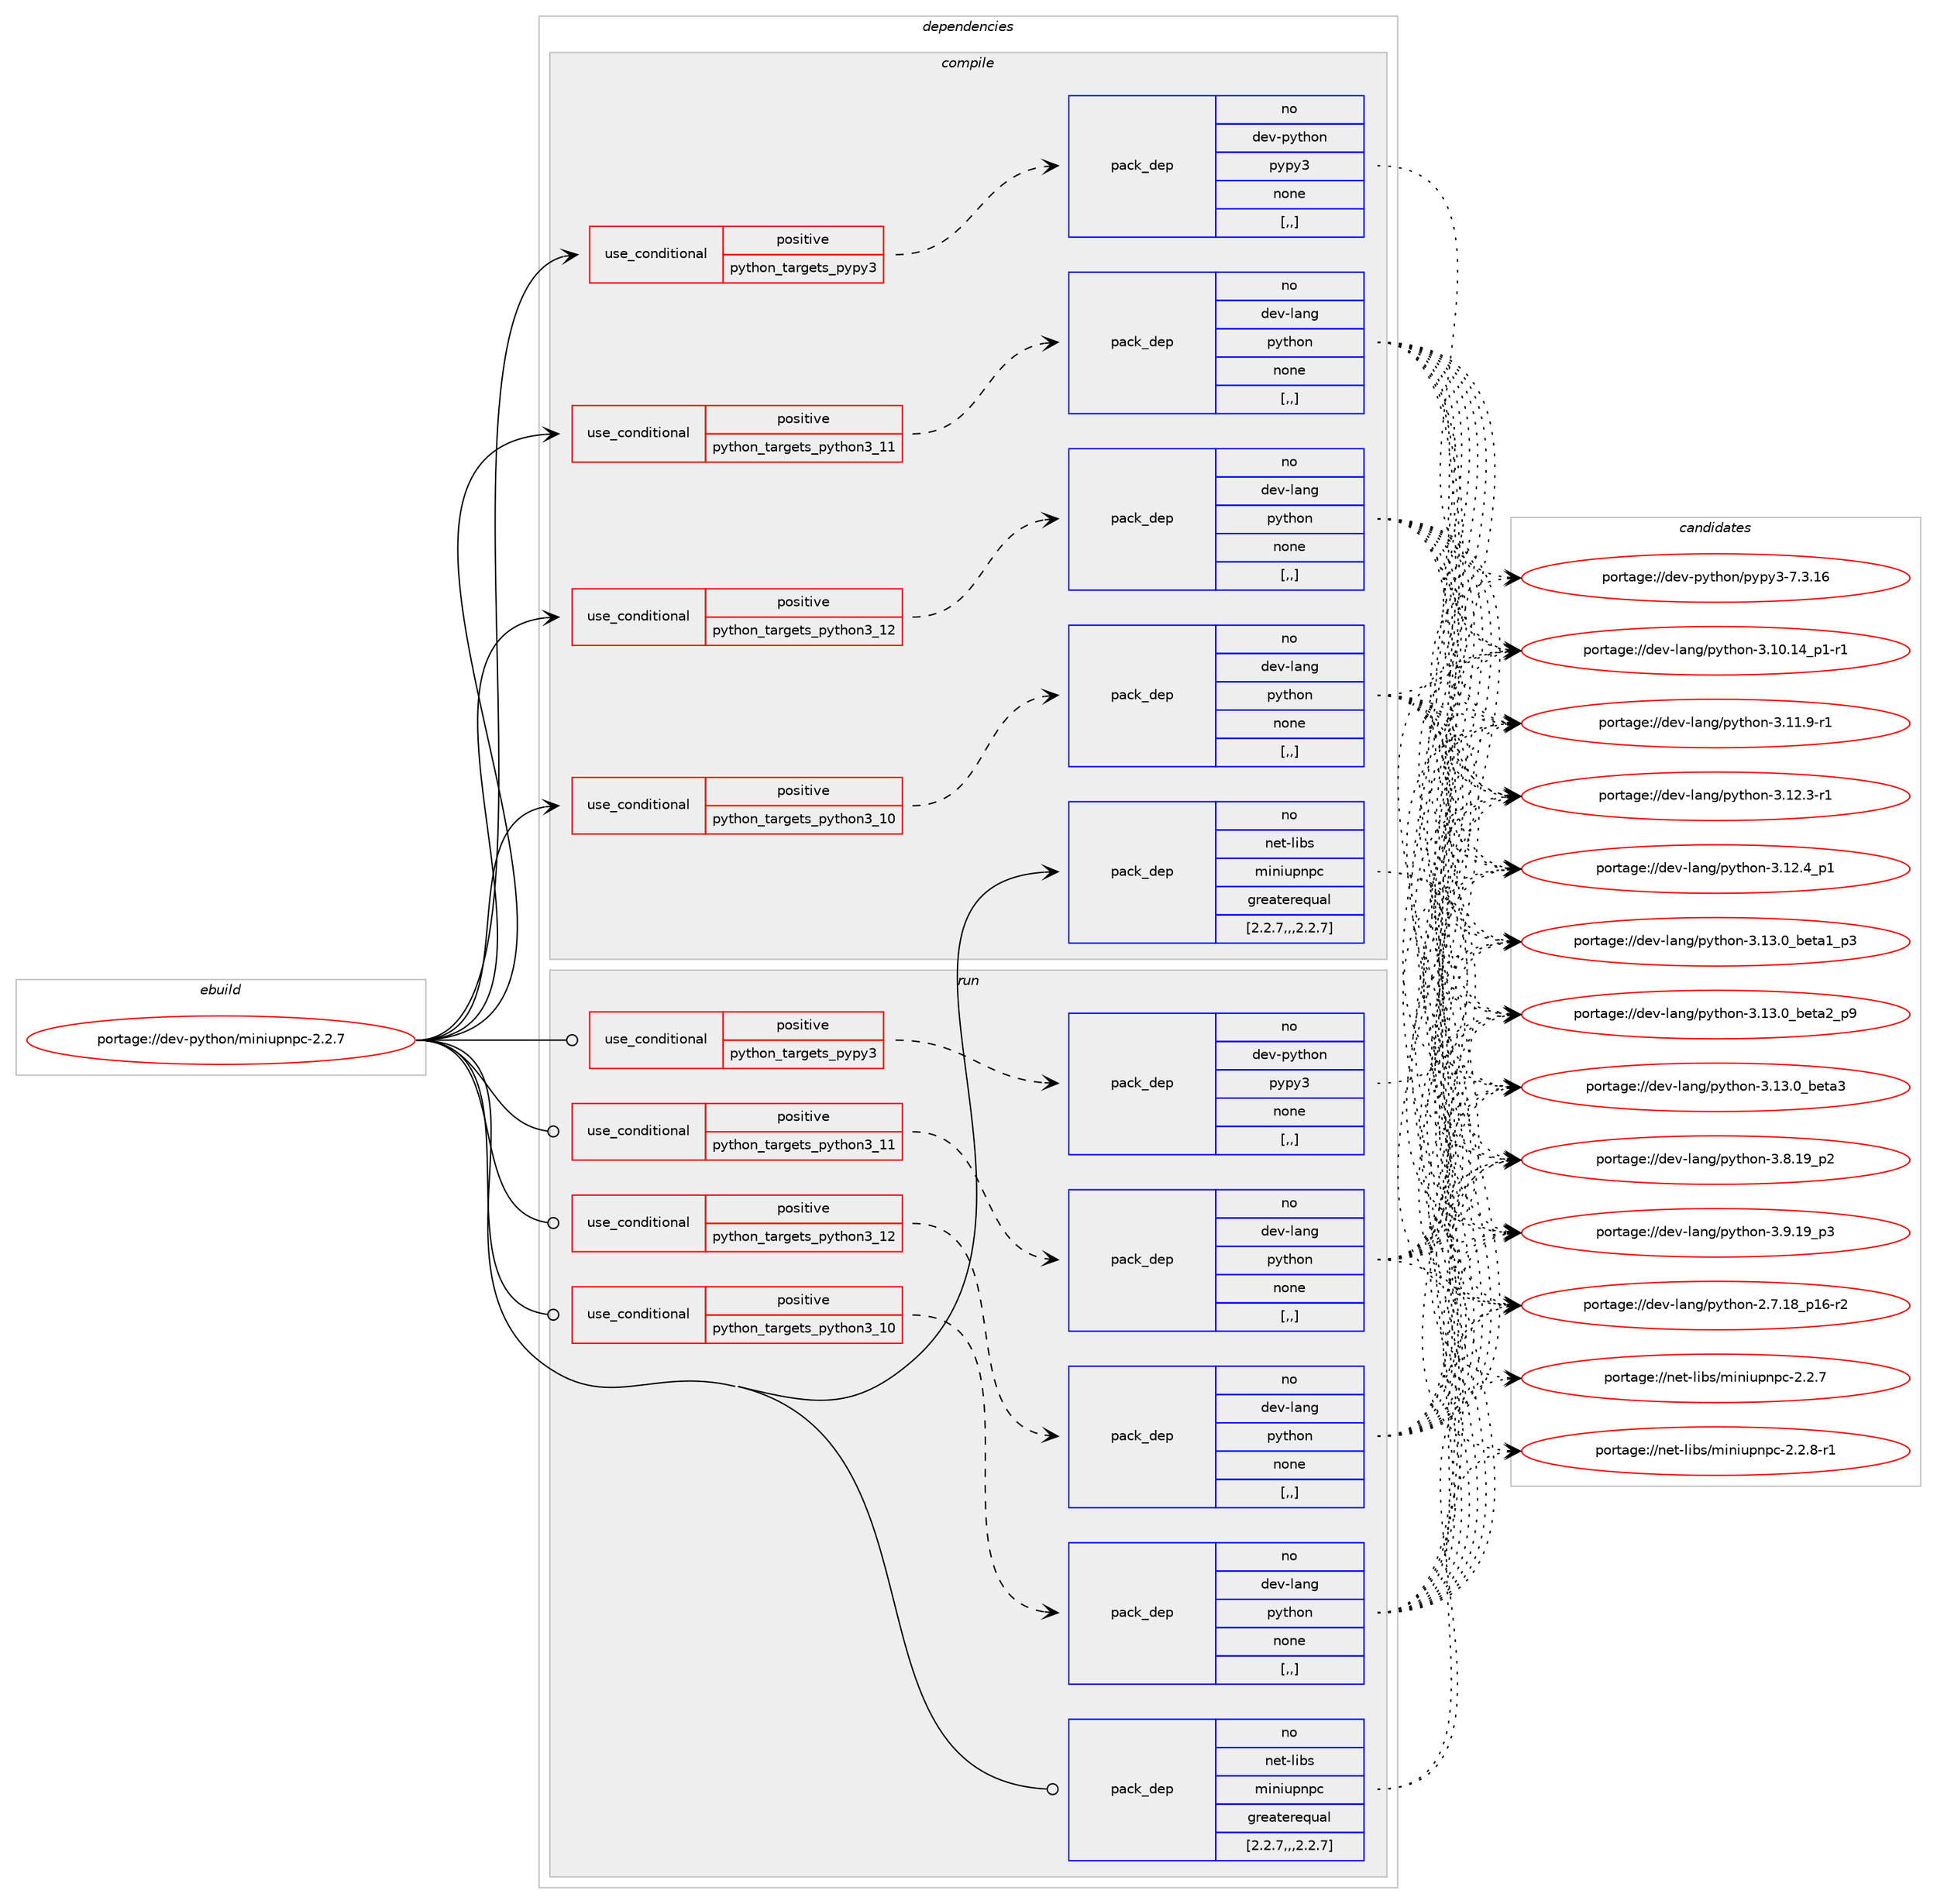 digraph prolog {

# *************
# Graph options
# *************

newrank=true;
concentrate=true;
compound=true;
graph [rankdir=LR,fontname=Helvetica,fontsize=10,ranksep=1.5];#, ranksep=2.5, nodesep=0.2];
edge  [arrowhead=vee];
node  [fontname=Helvetica,fontsize=10];

# **********
# The ebuild
# **********

subgraph cluster_leftcol {
color=gray;
rank=same;
label=<<i>ebuild</i>>;
id [label="portage://dev-python/miniupnpc-2.2.7", color=red, width=4, href="../dev-python/miniupnpc-2.2.7.svg"];
}

# ****************
# The dependencies
# ****************

subgraph cluster_midcol {
color=gray;
label=<<i>dependencies</i>>;
subgraph cluster_compile {
fillcolor="#eeeeee";
style=filled;
label=<<i>compile</i>>;
subgraph cond33911 {
dependency147967 [label=<<TABLE BORDER="0" CELLBORDER="1" CELLSPACING="0" CELLPADDING="4"><TR><TD ROWSPAN="3" CELLPADDING="10">use_conditional</TD></TR><TR><TD>positive</TD></TR><TR><TD>python_targets_pypy3</TD></TR></TABLE>>, shape=none, color=red];
subgraph pack112841 {
dependency147968 [label=<<TABLE BORDER="0" CELLBORDER="1" CELLSPACING="0" CELLPADDING="4" WIDTH="220"><TR><TD ROWSPAN="6" CELLPADDING="30">pack_dep</TD></TR><TR><TD WIDTH="110">no</TD></TR><TR><TD>dev-python</TD></TR><TR><TD>pypy3</TD></TR><TR><TD>none</TD></TR><TR><TD>[,,]</TD></TR></TABLE>>, shape=none, color=blue];
}
dependency147967:e -> dependency147968:w [weight=20,style="dashed",arrowhead="vee"];
}
id:e -> dependency147967:w [weight=20,style="solid",arrowhead="vee"];
subgraph cond33912 {
dependency147969 [label=<<TABLE BORDER="0" CELLBORDER="1" CELLSPACING="0" CELLPADDING="4"><TR><TD ROWSPAN="3" CELLPADDING="10">use_conditional</TD></TR><TR><TD>positive</TD></TR><TR><TD>python_targets_python3_10</TD></TR></TABLE>>, shape=none, color=red];
subgraph pack112842 {
dependency147970 [label=<<TABLE BORDER="0" CELLBORDER="1" CELLSPACING="0" CELLPADDING="4" WIDTH="220"><TR><TD ROWSPAN="6" CELLPADDING="30">pack_dep</TD></TR><TR><TD WIDTH="110">no</TD></TR><TR><TD>dev-lang</TD></TR><TR><TD>python</TD></TR><TR><TD>none</TD></TR><TR><TD>[,,]</TD></TR></TABLE>>, shape=none, color=blue];
}
dependency147969:e -> dependency147970:w [weight=20,style="dashed",arrowhead="vee"];
}
id:e -> dependency147969:w [weight=20,style="solid",arrowhead="vee"];
subgraph cond33913 {
dependency147971 [label=<<TABLE BORDER="0" CELLBORDER="1" CELLSPACING="0" CELLPADDING="4"><TR><TD ROWSPAN="3" CELLPADDING="10">use_conditional</TD></TR><TR><TD>positive</TD></TR><TR><TD>python_targets_python3_11</TD></TR></TABLE>>, shape=none, color=red];
subgraph pack112843 {
dependency147972 [label=<<TABLE BORDER="0" CELLBORDER="1" CELLSPACING="0" CELLPADDING="4" WIDTH="220"><TR><TD ROWSPAN="6" CELLPADDING="30">pack_dep</TD></TR><TR><TD WIDTH="110">no</TD></TR><TR><TD>dev-lang</TD></TR><TR><TD>python</TD></TR><TR><TD>none</TD></TR><TR><TD>[,,]</TD></TR></TABLE>>, shape=none, color=blue];
}
dependency147971:e -> dependency147972:w [weight=20,style="dashed",arrowhead="vee"];
}
id:e -> dependency147971:w [weight=20,style="solid",arrowhead="vee"];
subgraph cond33914 {
dependency147973 [label=<<TABLE BORDER="0" CELLBORDER="1" CELLSPACING="0" CELLPADDING="4"><TR><TD ROWSPAN="3" CELLPADDING="10">use_conditional</TD></TR><TR><TD>positive</TD></TR><TR><TD>python_targets_python3_12</TD></TR></TABLE>>, shape=none, color=red];
subgraph pack112844 {
dependency147974 [label=<<TABLE BORDER="0" CELLBORDER="1" CELLSPACING="0" CELLPADDING="4" WIDTH="220"><TR><TD ROWSPAN="6" CELLPADDING="30">pack_dep</TD></TR><TR><TD WIDTH="110">no</TD></TR><TR><TD>dev-lang</TD></TR><TR><TD>python</TD></TR><TR><TD>none</TD></TR><TR><TD>[,,]</TD></TR></TABLE>>, shape=none, color=blue];
}
dependency147973:e -> dependency147974:w [weight=20,style="dashed",arrowhead="vee"];
}
id:e -> dependency147973:w [weight=20,style="solid",arrowhead="vee"];
subgraph pack112845 {
dependency147975 [label=<<TABLE BORDER="0" CELLBORDER="1" CELLSPACING="0" CELLPADDING="4" WIDTH="220"><TR><TD ROWSPAN="6" CELLPADDING="30">pack_dep</TD></TR><TR><TD WIDTH="110">no</TD></TR><TR><TD>net-libs</TD></TR><TR><TD>miniupnpc</TD></TR><TR><TD>greaterequal</TD></TR><TR><TD>[2.2.7,,,2.2.7]</TD></TR></TABLE>>, shape=none, color=blue];
}
id:e -> dependency147975:w [weight=20,style="solid",arrowhead="vee"];
}
subgraph cluster_compileandrun {
fillcolor="#eeeeee";
style=filled;
label=<<i>compile and run</i>>;
}
subgraph cluster_run {
fillcolor="#eeeeee";
style=filled;
label=<<i>run</i>>;
subgraph cond33915 {
dependency147976 [label=<<TABLE BORDER="0" CELLBORDER="1" CELLSPACING="0" CELLPADDING="4"><TR><TD ROWSPAN="3" CELLPADDING="10">use_conditional</TD></TR><TR><TD>positive</TD></TR><TR><TD>python_targets_pypy3</TD></TR></TABLE>>, shape=none, color=red];
subgraph pack112846 {
dependency147977 [label=<<TABLE BORDER="0" CELLBORDER="1" CELLSPACING="0" CELLPADDING="4" WIDTH="220"><TR><TD ROWSPAN="6" CELLPADDING="30">pack_dep</TD></TR><TR><TD WIDTH="110">no</TD></TR><TR><TD>dev-python</TD></TR><TR><TD>pypy3</TD></TR><TR><TD>none</TD></TR><TR><TD>[,,]</TD></TR></TABLE>>, shape=none, color=blue];
}
dependency147976:e -> dependency147977:w [weight=20,style="dashed",arrowhead="vee"];
}
id:e -> dependency147976:w [weight=20,style="solid",arrowhead="odot"];
subgraph cond33916 {
dependency147978 [label=<<TABLE BORDER="0" CELLBORDER="1" CELLSPACING="0" CELLPADDING="4"><TR><TD ROWSPAN="3" CELLPADDING="10">use_conditional</TD></TR><TR><TD>positive</TD></TR><TR><TD>python_targets_python3_10</TD></TR></TABLE>>, shape=none, color=red];
subgraph pack112847 {
dependency147979 [label=<<TABLE BORDER="0" CELLBORDER="1" CELLSPACING="0" CELLPADDING="4" WIDTH="220"><TR><TD ROWSPAN="6" CELLPADDING="30">pack_dep</TD></TR><TR><TD WIDTH="110">no</TD></TR><TR><TD>dev-lang</TD></TR><TR><TD>python</TD></TR><TR><TD>none</TD></TR><TR><TD>[,,]</TD></TR></TABLE>>, shape=none, color=blue];
}
dependency147978:e -> dependency147979:w [weight=20,style="dashed",arrowhead="vee"];
}
id:e -> dependency147978:w [weight=20,style="solid",arrowhead="odot"];
subgraph cond33917 {
dependency147980 [label=<<TABLE BORDER="0" CELLBORDER="1" CELLSPACING="0" CELLPADDING="4"><TR><TD ROWSPAN="3" CELLPADDING="10">use_conditional</TD></TR><TR><TD>positive</TD></TR><TR><TD>python_targets_python3_11</TD></TR></TABLE>>, shape=none, color=red];
subgraph pack112848 {
dependency147981 [label=<<TABLE BORDER="0" CELLBORDER="1" CELLSPACING="0" CELLPADDING="4" WIDTH="220"><TR><TD ROWSPAN="6" CELLPADDING="30">pack_dep</TD></TR><TR><TD WIDTH="110">no</TD></TR><TR><TD>dev-lang</TD></TR><TR><TD>python</TD></TR><TR><TD>none</TD></TR><TR><TD>[,,]</TD></TR></TABLE>>, shape=none, color=blue];
}
dependency147980:e -> dependency147981:w [weight=20,style="dashed",arrowhead="vee"];
}
id:e -> dependency147980:w [weight=20,style="solid",arrowhead="odot"];
subgraph cond33918 {
dependency147982 [label=<<TABLE BORDER="0" CELLBORDER="1" CELLSPACING="0" CELLPADDING="4"><TR><TD ROWSPAN="3" CELLPADDING="10">use_conditional</TD></TR><TR><TD>positive</TD></TR><TR><TD>python_targets_python3_12</TD></TR></TABLE>>, shape=none, color=red];
subgraph pack112849 {
dependency147983 [label=<<TABLE BORDER="0" CELLBORDER="1" CELLSPACING="0" CELLPADDING="4" WIDTH="220"><TR><TD ROWSPAN="6" CELLPADDING="30">pack_dep</TD></TR><TR><TD WIDTH="110">no</TD></TR><TR><TD>dev-lang</TD></TR><TR><TD>python</TD></TR><TR><TD>none</TD></TR><TR><TD>[,,]</TD></TR></TABLE>>, shape=none, color=blue];
}
dependency147982:e -> dependency147983:w [weight=20,style="dashed",arrowhead="vee"];
}
id:e -> dependency147982:w [weight=20,style="solid",arrowhead="odot"];
subgraph pack112850 {
dependency147984 [label=<<TABLE BORDER="0" CELLBORDER="1" CELLSPACING="0" CELLPADDING="4" WIDTH="220"><TR><TD ROWSPAN="6" CELLPADDING="30">pack_dep</TD></TR><TR><TD WIDTH="110">no</TD></TR><TR><TD>net-libs</TD></TR><TR><TD>miniupnpc</TD></TR><TR><TD>greaterequal</TD></TR><TR><TD>[2.2.7,,,2.2.7]</TD></TR></TABLE>>, shape=none, color=blue];
}
id:e -> dependency147984:w [weight=20,style="solid",arrowhead="odot"];
}
}

# **************
# The candidates
# **************

subgraph cluster_choices {
rank=same;
color=gray;
label=<<i>candidates</i>>;

subgraph choice112841 {
color=black;
nodesep=1;
choice10010111845112121116104111110471121211121215145554651464954 [label="portage://dev-python/pypy3-7.3.16", color=red, width=4,href="../dev-python/pypy3-7.3.16.svg"];
dependency147968:e -> choice10010111845112121116104111110471121211121215145554651464954:w [style=dotted,weight="100"];
}
subgraph choice112842 {
color=black;
nodesep=1;
choice100101118451089711010347112121116104111110455046554649569511249544511450 [label="portage://dev-lang/python-2.7.18_p16-r2", color=red, width=4,href="../dev-lang/python-2.7.18_p16-r2.svg"];
choice100101118451089711010347112121116104111110455146494846495295112494511449 [label="portage://dev-lang/python-3.10.14_p1-r1", color=red, width=4,href="../dev-lang/python-3.10.14_p1-r1.svg"];
choice100101118451089711010347112121116104111110455146494946574511449 [label="portage://dev-lang/python-3.11.9-r1", color=red, width=4,href="../dev-lang/python-3.11.9-r1.svg"];
choice100101118451089711010347112121116104111110455146495046514511449 [label="portage://dev-lang/python-3.12.3-r1", color=red, width=4,href="../dev-lang/python-3.12.3-r1.svg"];
choice100101118451089711010347112121116104111110455146495046529511249 [label="portage://dev-lang/python-3.12.4_p1", color=red, width=4,href="../dev-lang/python-3.12.4_p1.svg"];
choice10010111845108971101034711212111610411111045514649514648959810111697499511251 [label="portage://dev-lang/python-3.13.0_beta1_p3", color=red, width=4,href="../dev-lang/python-3.13.0_beta1_p3.svg"];
choice10010111845108971101034711212111610411111045514649514648959810111697509511257 [label="portage://dev-lang/python-3.13.0_beta2_p9", color=red, width=4,href="../dev-lang/python-3.13.0_beta2_p9.svg"];
choice1001011184510897110103471121211161041111104551464951464895981011169751 [label="portage://dev-lang/python-3.13.0_beta3", color=red, width=4,href="../dev-lang/python-3.13.0_beta3.svg"];
choice100101118451089711010347112121116104111110455146564649579511250 [label="portage://dev-lang/python-3.8.19_p2", color=red, width=4,href="../dev-lang/python-3.8.19_p2.svg"];
choice100101118451089711010347112121116104111110455146574649579511251 [label="portage://dev-lang/python-3.9.19_p3", color=red, width=4,href="../dev-lang/python-3.9.19_p3.svg"];
dependency147970:e -> choice100101118451089711010347112121116104111110455046554649569511249544511450:w [style=dotted,weight="100"];
dependency147970:e -> choice100101118451089711010347112121116104111110455146494846495295112494511449:w [style=dotted,weight="100"];
dependency147970:e -> choice100101118451089711010347112121116104111110455146494946574511449:w [style=dotted,weight="100"];
dependency147970:e -> choice100101118451089711010347112121116104111110455146495046514511449:w [style=dotted,weight="100"];
dependency147970:e -> choice100101118451089711010347112121116104111110455146495046529511249:w [style=dotted,weight="100"];
dependency147970:e -> choice10010111845108971101034711212111610411111045514649514648959810111697499511251:w [style=dotted,weight="100"];
dependency147970:e -> choice10010111845108971101034711212111610411111045514649514648959810111697509511257:w [style=dotted,weight="100"];
dependency147970:e -> choice1001011184510897110103471121211161041111104551464951464895981011169751:w [style=dotted,weight="100"];
dependency147970:e -> choice100101118451089711010347112121116104111110455146564649579511250:w [style=dotted,weight="100"];
dependency147970:e -> choice100101118451089711010347112121116104111110455146574649579511251:w [style=dotted,weight="100"];
}
subgraph choice112843 {
color=black;
nodesep=1;
choice100101118451089711010347112121116104111110455046554649569511249544511450 [label="portage://dev-lang/python-2.7.18_p16-r2", color=red, width=4,href="../dev-lang/python-2.7.18_p16-r2.svg"];
choice100101118451089711010347112121116104111110455146494846495295112494511449 [label="portage://dev-lang/python-3.10.14_p1-r1", color=red, width=4,href="../dev-lang/python-3.10.14_p1-r1.svg"];
choice100101118451089711010347112121116104111110455146494946574511449 [label="portage://dev-lang/python-3.11.9-r1", color=red, width=4,href="../dev-lang/python-3.11.9-r1.svg"];
choice100101118451089711010347112121116104111110455146495046514511449 [label="portage://dev-lang/python-3.12.3-r1", color=red, width=4,href="../dev-lang/python-3.12.3-r1.svg"];
choice100101118451089711010347112121116104111110455146495046529511249 [label="portage://dev-lang/python-3.12.4_p1", color=red, width=4,href="../dev-lang/python-3.12.4_p1.svg"];
choice10010111845108971101034711212111610411111045514649514648959810111697499511251 [label="portage://dev-lang/python-3.13.0_beta1_p3", color=red, width=4,href="../dev-lang/python-3.13.0_beta1_p3.svg"];
choice10010111845108971101034711212111610411111045514649514648959810111697509511257 [label="portage://dev-lang/python-3.13.0_beta2_p9", color=red, width=4,href="../dev-lang/python-3.13.0_beta2_p9.svg"];
choice1001011184510897110103471121211161041111104551464951464895981011169751 [label="portage://dev-lang/python-3.13.0_beta3", color=red, width=4,href="../dev-lang/python-3.13.0_beta3.svg"];
choice100101118451089711010347112121116104111110455146564649579511250 [label="portage://dev-lang/python-3.8.19_p2", color=red, width=4,href="../dev-lang/python-3.8.19_p2.svg"];
choice100101118451089711010347112121116104111110455146574649579511251 [label="portage://dev-lang/python-3.9.19_p3", color=red, width=4,href="../dev-lang/python-3.9.19_p3.svg"];
dependency147972:e -> choice100101118451089711010347112121116104111110455046554649569511249544511450:w [style=dotted,weight="100"];
dependency147972:e -> choice100101118451089711010347112121116104111110455146494846495295112494511449:w [style=dotted,weight="100"];
dependency147972:e -> choice100101118451089711010347112121116104111110455146494946574511449:w [style=dotted,weight="100"];
dependency147972:e -> choice100101118451089711010347112121116104111110455146495046514511449:w [style=dotted,weight="100"];
dependency147972:e -> choice100101118451089711010347112121116104111110455146495046529511249:w [style=dotted,weight="100"];
dependency147972:e -> choice10010111845108971101034711212111610411111045514649514648959810111697499511251:w [style=dotted,weight="100"];
dependency147972:e -> choice10010111845108971101034711212111610411111045514649514648959810111697509511257:w [style=dotted,weight="100"];
dependency147972:e -> choice1001011184510897110103471121211161041111104551464951464895981011169751:w [style=dotted,weight="100"];
dependency147972:e -> choice100101118451089711010347112121116104111110455146564649579511250:w [style=dotted,weight="100"];
dependency147972:e -> choice100101118451089711010347112121116104111110455146574649579511251:w [style=dotted,weight="100"];
}
subgraph choice112844 {
color=black;
nodesep=1;
choice100101118451089711010347112121116104111110455046554649569511249544511450 [label="portage://dev-lang/python-2.7.18_p16-r2", color=red, width=4,href="../dev-lang/python-2.7.18_p16-r2.svg"];
choice100101118451089711010347112121116104111110455146494846495295112494511449 [label="portage://dev-lang/python-3.10.14_p1-r1", color=red, width=4,href="../dev-lang/python-3.10.14_p1-r1.svg"];
choice100101118451089711010347112121116104111110455146494946574511449 [label="portage://dev-lang/python-3.11.9-r1", color=red, width=4,href="../dev-lang/python-3.11.9-r1.svg"];
choice100101118451089711010347112121116104111110455146495046514511449 [label="portage://dev-lang/python-3.12.3-r1", color=red, width=4,href="../dev-lang/python-3.12.3-r1.svg"];
choice100101118451089711010347112121116104111110455146495046529511249 [label="portage://dev-lang/python-3.12.4_p1", color=red, width=4,href="../dev-lang/python-3.12.4_p1.svg"];
choice10010111845108971101034711212111610411111045514649514648959810111697499511251 [label="portage://dev-lang/python-3.13.0_beta1_p3", color=red, width=4,href="../dev-lang/python-3.13.0_beta1_p3.svg"];
choice10010111845108971101034711212111610411111045514649514648959810111697509511257 [label="portage://dev-lang/python-3.13.0_beta2_p9", color=red, width=4,href="../dev-lang/python-3.13.0_beta2_p9.svg"];
choice1001011184510897110103471121211161041111104551464951464895981011169751 [label="portage://dev-lang/python-3.13.0_beta3", color=red, width=4,href="../dev-lang/python-3.13.0_beta3.svg"];
choice100101118451089711010347112121116104111110455146564649579511250 [label="portage://dev-lang/python-3.8.19_p2", color=red, width=4,href="../dev-lang/python-3.8.19_p2.svg"];
choice100101118451089711010347112121116104111110455146574649579511251 [label="portage://dev-lang/python-3.9.19_p3", color=red, width=4,href="../dev-lang/python-3.9.19_p3.svg"];
dependency147974:e -> choice100101118451089711010347112121116104111110455046554649569511249544511450:w [style=dotted,weight="100"];
dependency147974:e -> choice100101118451089711010347112121116104111110455146494846495295112494511449:w [style=dotted,weight="100"];
dependency147974:e -> choice100101118451089711010347112121116104111110455146494946574511449:w [style=dotted,weight="100"];
dependency147974:e -> choice100101118451089711010347112121116104111110455146495046514511449:w [style=dotted,weight="100"];
dependency147974:e -> choice100101118451089711010347112121116104111110455146495046529511249:w [style=dotted,weight="100"];
dependency147974:e -> choice10010111845108971101034711212111610411111045514649514648959810111697499511251:w [style=dotted,weight="100"];
dependency147974:e -> choice10010111845108971101034711212111610411111045514649514648959810111697509511257:w [style=dotted,weight="100"];
dependency147974:e -> choice1001011184510897110103471121211161041111104551464951464895981011169751:w [style=dotted,weight="100"];
dependency147974:e -> choice100101118451089711010347112121116104111110455146564649579511250:w [style=dotted,weight="100"];
dependency147974:e -> choice100101118451089711010347112121116104111110455146574649579511251:w [style=dotted,weight="100"];
}
subgraph choice112845 {
color=black;
nodesep=1;
choice11010111645108105981154710910511010511711211011299455046504655 [label="portage://net-libs/miniupnpc-2.2.7", color=red, width=4,href="../net-libs/miniupnpc-2.2.7.svg"];
choice110101116451081059811547109105110105117112110112994550465046564511449 [label="portage://net-libs/miniupnpc-2.2.8-r1", color=red, width=4,href="../net-libs/miniupnpc-2.2.8-r1.svg"];
dependency147975:e -> choice11010111645108105981154710910511010511711211011299455046504655:w [style=dotted,weight="100"];
dependency147975:e -> choice110101116451081059811547109105110105117112110112994550465046564511449:w [style=dotted,weight="100"];
}
subgraph choice112846 {
color=black;
nodesep=1;
choice10010111845112121116104111110471121211121215145554651464954 [label="portage://dev-python/pypy3-7.3.16", color=red, width=4,href="../dev-python/pypy3-7.3.16.svg"];
dependency147977:e -> choice10010111845112121116104111110471121211121215145554651464954:w [style=dotted,weight="100"];
}
subgraph choice112847 {
color=black;
nodesep=1;
choice100101118451089711010347112121116104111110455046554649569511249544511450 [label="portage://dev-lang/python-2.7.18_p16-r2", color=red, width=4,href="../dev-lang/python-2.7.18_p16-r2.svg"];
choice100101118451089711010347112121116104111110455146494846495295112494511449 [label="portage://dev-lang/python-3.10.14_p1-r1", color=red, width=4,href="../dev-lang/python-3.10.14_p1-r1.svg"];
choice100101118451089711010347112121116104111110455146494946574511449 [label="portage://dev-lang/python-3.11.9-r1", color=red, width=4,href="../dev-lang/python-3.11.9-r1.svg"];
choice100101118451089711010347112121116104111110455146495046514511449 [label="portage://dev-lang/python-3.12.3-r1", color=red, width=4,href="../dev-lang/python-3.12.3-r1.svg"];
choice100101118451089711010347112121116104111110455146495046529511249 [label="portage://dev-lang/python-3.12.4_p1", color=red, width=4,href="../dev-lang/python-3.12.4_p1.svg"];
choice10010111845108971101034711212111610411111045514649514648959810111697499511251 [label="portage://dev-lang/python-3.13.0_beta1_p3", color=red, width=4,href="../dev-lang/python-3.13.0_beta1_p3.svg"];
choice10010111845108971101034711212111610411111045514649514648959810111697509511257 [label="portage://dev-lang/python-3.13.0_beta2_p9", color=red, width=4,href="../dev-lang/python-3.13.0_beta2_p9.svg"];
choice1001011184510897110103471121211161041111104551464951464895981011169751 [label="portage://dev-lang/python-3.13.0_beta3", color=red, width=4,href="../dev-lang/python-3.13.0_beta3.svg"];
choice100101118451089711010347112121116104111110455146564649579511250 [label="portage://dev-lang/python-3.8.19_p2", color=red, width=4,href="../dev-lang/python-3.8.19_p2.svg"];
choice100101118451089711010347112121116104111110455146574649579511251 [label="portage://dev-lang/python-3.9.19_p3", color=red, width=4,href="../dev-lang/python-3.9.19_p3.svg"];
dependency147979:e -> choice100101118451089711010347112121116104111110455046554649569511249544511450:w [style=dotted,weight="100"];
dependency147979:e -> choice100101118451089711010347112121116104111110455146494846495295112494511449:w [style=dotted,weight="100"];
dependency147979:e -> choice100101118451089711010347112121116104111110455146494946574511449:w [style=dotted,weight="100"];
dependency147979:e -> choice100101118451089711010347112121116104111110455146495046514511449:w [style=dotted,weight="100"];
dependency147979:e -> choice100101118451089711010347112121116104111110455146495046529511249:w [style=dotted,weight="100"];
dependency147979:e -> choice10010111845108971101034711212111610411111045514649514648959810111697499511251:w [style=dotted,weight="100"];
dependency147979:e -> choice10010111845108971101034711212111610411111045514649514648959810111697509511257:w [style=dotted,weight="100"];
dependency147979:e -> choice1001011184510897110103471121211161041111104551464951464895981011169751:w [style=dotted,weight="100"];
dependency147979:e -> choice100101118451089711010347112121116104111110455146564649579511250:w [style=dotted,weight="100"];
dependency147979:e -> choice100101118451089711010347112121116104111110455146574649579511251:w [style=dotted,weight="100"];
}
subgraph choice112848 {
color=black;
nodesep=1;
choice100101118451089711010347112121116104111110455046554649569511249544511450 [label="portage://dev-lang/python-2.7.18_p16-r2", color=red, width=4,href="../dev-lang/python-2.7.18_p16-r2.svg"];
choice100101118451089711010347112121116104111110455146494846495295112494511449 [label="portage://dev-lang/python-3.10.14_p1-r1", color=red, width=4,href="../dev-lang/python-3.10.14_p1-r1.svg"];
choice100101118451089711010347112121116104111110455146494946574511449 [label="portage://dev-lang/python-3.11.9-r1", color=red, width=4,href="../dev-lang/python-3.11.9-r1.svg"];
choice100101118451089711010347112121116104111110455146495046514511449 [label="portage://dev-lang/python-3.12.3-r1", color=red, width=4,href="../dev-lang/python-3.12.3-r1.svg"];
choice100101118451089711010347112121116104111110455146495046529511249 [label="portage://dev-lang/python-3.12.4_p1", color=red, width=4,href="../dev-lang/python-3.12.4_p1.svg"];
choice10010111845108971101034711212111610411111045514649514648959810111697499511251 [label="portage://dev-lang/python-3.13.0_beta1_p3", color=red, width=4,href="../dev-lang/python-3.13.0_beta1_p3.svg"];
choice10010111845108971101034711212111610411111045514649514648959810111697509511257 [label="portage://dev-lang/python-3.13.0_beta2_p9", color=red, width=4,href="../dev-lang/python-3.13.0_beta2_p9.svg"];
choice1001011184510897110103471121211161041111104551464951464895981011169751 [label="portage://dev-lang/python-3.13.0_beta3", color=red, width=4,href="../dev-lang/python-3.13.0_beta3.svg"];
choice100101118451089711010347112121116104111110455146564649579511250 [label="portage://dev-lang/python-3.8.19_p2", color=red, width=4,href="../dev-lang/python-3.8.19_p2.svg"];
choice100101118451089711010347112121116104111110455146574649579511251 [label="portage://dev-lang/python-3.9.19_p3", color=red, width=4,href="../dev-lang/python-3.9.19_p3.svg"];
dependency147981:e -> choice100101118451089711010347112121116104111110455046554649569511249544511450:w [style=dotted,weight="100"];
dependency147981:e -> choice100101118451089711010347112121116104111110455146494846495295112494511449:w [style=dotted,weight="100"];
dependency147981:e -> choice100101118451089711010347112121116104111110455146494946574511449:w [style=dotted,weight="100"];
dependency147981:e -> choice100101118451089711010347112121116104111110455146495046514511449:w [style=dotted,weight="100"];
dependency147981:e -> choice100101118451089711010347112121116104111110455146495046529511249:w [style=dotted,weight="100"];
dependency147981:e -> choice10010111845108971101034711212111610411111045514649514648959810111697499511251:w [style=dotted,weight="100"];
dependency147981:e -> choice10010111845108971101034711212111610411111045514649514648959810111697509511257:w [style=dotted,weight="100"];
dependency147981:e -> choice1001011184510897110103471121211161041111104551464951464895981011169751:w [style=dotted,weight="100"];
dependency147981:e -> choice100101118451089711010347112121116104111110455146564649579511250:w [style=dotted,weight="100"];
dependency147981:e -> choice100101118451089711010347112121116104111110455146574649579511251:w [style=dotted,weight="100"];
}
subgraph choice112849 {
color=black;
nodesep=1;
choice100101118451089711010347112121116104111110455046554649569511249544511450 [label="portage://dev-lang/python-2.7.18_p16-r2", color=red, width=4,href="../dev-lang/python-2.7.18_p16-r2.svg"];
choice100101118451089711010347112121116104111110455146494846495295112494511449 [label="portage://dev-lang/python-3.10.14_p1-r1", color=red, width=4,href="../dev-lang/python-3.10.14_p1-r1.svg"];
choice100101118451089711010347112121116104111110455146494946574511449 [label="portage://dev-lang/python-3.11.9-r1", color=red, width=4,href="../dev-lang/python-3.11.9-r1.svg"];
choice100101118451089711010347112121116104111110455146495046514511449 [label="portage://dev-lang/python-3.12.3-r1", color=red, width=4,href="../dev-lang/python-3.12.3-r1.svg"];
choice100101118451089711010347112121116104111110455146495046529511249 [label="portage://dev-lang/python-3.12.4_p1", color=red, width=4,href="../dev-lang/python-3.12.4_p1.svg"];
choice10010111845108971101034711212111610411111045514649514648959810111697499511251 [label="portage://dev-lang/python-3.13.0_beta1_p3", color=red, width=4,href="../dev-lang/python-3.13.0_beta1_p3.svg"];
choice10010111845108971101034711212111610411111045514649514648959810111697509511257 [label="portage://dev-lang/python-3.13.0_beta2_p9", color=red, width=4,href="../dev-lang/python-3.13.0_beta2_p9.svg"];
choice1001011184510897110103471121211161041111104551464951464895981011169751 [label="portage://dev-lang/python-3.13.0_beta3", color=red, width=4,href="../dev-lang/python-3.13.0_beta3.svg"];
choice100101118451089711010347112121116104111110455146564649579511250 [label="portage://dev-lang/python-3.8.19_p2", color=red, width=4,href="../dev-lang/python-3.8.19_p2.svg"];
choice100101118451089711010347112121116104111110455146574649579511251 [label="portage://dev-lang/python-3.9.19_p3", color=red, width=4,href="../dev-lang/python-3.9.19_p3.svg"];
dependency147983:e -> choice100101118451089711010347112121116104111110455046554649569511249544511450:w [style=dotted,weight="100"];
dependency147983:e -> choice100101118451089711010347112121116104111110455146494846495295112494511449:w [style=dotted,weight="100"];
dependency147983:e -> choice100101118451089711010347112121116104111110455146494946574511449:w [style=dotted,weight="100"];
dependency147983:e -> choice100101118451089711010347112121116104111110455146495046514511449:w [style=dotted,weight="100"];
dependency147983:e -> choice100101118451089711010347112121116104111110455146495046529511249:w [style=dotted,weight="100"];
dependency147983:e -> choice10010111845108971101034711212111610411111045514649514648959810111697499511251:w [style=dotted,weight="100"];
dependency147983:e -> choice10010111845108971101034711212111610411111045514649514648959810111697509511257:w [style=dotted,weight="100"];
dependency147983:e -> choice1001011184510897110103471121211161041111104551464951464895981011169751:w [style=dotted,weight="100"];
dependency147983:e -> choice100101118451089711010347112121116104111110455146564649579511250:w [style=dotted,weight="100"];
dependency147983:e -> choice100101118451089711010347112121116104111110455146574649579511251:w [style=dotted,weight="100"];
}
subgraph choice112850 {
color=black;
nodesep=1;
choice11010111645108105981154710910511010511711211011299455046504655 [label="portage://net-libs/miniupnpc-2.2.7", color=red, width=4,href="../net-libs/miniupnpc-2.2.7.svg"];
choice110101116451081059811547109105110105117112110112994550465046564511449 [label="portage://net-libs/miniupnpc-2.2.8-r1", color=red, width=4,href="../net-libs/miniupnpc-2.2.8-r1.svg"];
dependency147984:e -> choice11010111645108105981154710910511010511711211011299455046504655:w [style=dotted,weight="100"];
dependency147984:e -> choice110101116451081059811547109105110105117112110112994550465046564511449:w [style=dotted,weight="100"];
}
}

}
